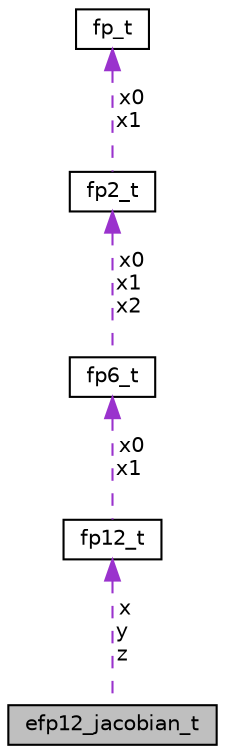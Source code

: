 digraph "efp12_jacobian_t"
{
 // LATEX_PDF_SIZE
  edge [fontname="Helvetica",fontsize="10",labelfontname="Helvetica",labelfontsize="10"];
  node [fontname="Helvetica",fontsize="10",shape=record];
  Node1 [label="efp12_jacobian_t",height=0.2,width=0.4,color="black", fillcolor="grey75", style="filled", fontcolor="black",tooltip=" "];
  Node2 -> Node1 [dir="back",color="darkorchid3",fontsize="10",style="dashed",label=" x\ny\nz" ,fontname="Helvetica"];
  Node2 [label="fp12_t",height=0.2,width=0.4,color="black", fillcolor="white", style="filled",URL="$structfp12__t.html",tooltip=" "];
  Node3 -> Node2 [dir="back",color="darkorchid3",fontsize="10",style="dashed",label=" x0\nx1" ,fontname="Helvetica"];
  Node3 [label="fp6_t",height=0.2,width=0.4,color="black", fillcolor="white", style="filled",URL="$structfp6__t.html",tooltip=" "];
  Node4 -> Node3 [dir="back",color="darkorchid3",fontsize="10",style="dashed",label=" x0\nx1\nx2" ,fontname="Helvetica"];
  Node4 [label="fp2_t",height=0.2,width=0.4,color="black", fillcolor="white", style="filled",URL="$structfp2__t.html",tooltip=" "];
  Node5 -> Node4 [dir="back",color="darkorchid3",fontsize="10",style="dashed",label=" x0\nx1" ,fontname="Helvetica"];
  Node5 [label="fp_t",height=0.2,width=0.4,color="black", fillcolor="white", style="filled",URL="$structfp__t.html",tooltip=" "];
}
